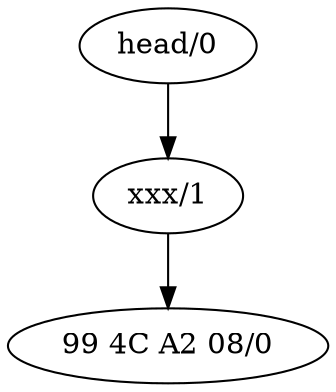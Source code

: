     digraph graphname {
        //rankdir=LR;  // Rank Direction Left to Right

        nodesep=1.0 // increases the separation between nodes
        edge [];
        //splines = true;

        n_000[label="head/0"];
n_001[label="xxx/1"];
n_002[label="99 4C A2 08/0"];
        n_000 -> n_001
n_001 -> n_002
    }
    